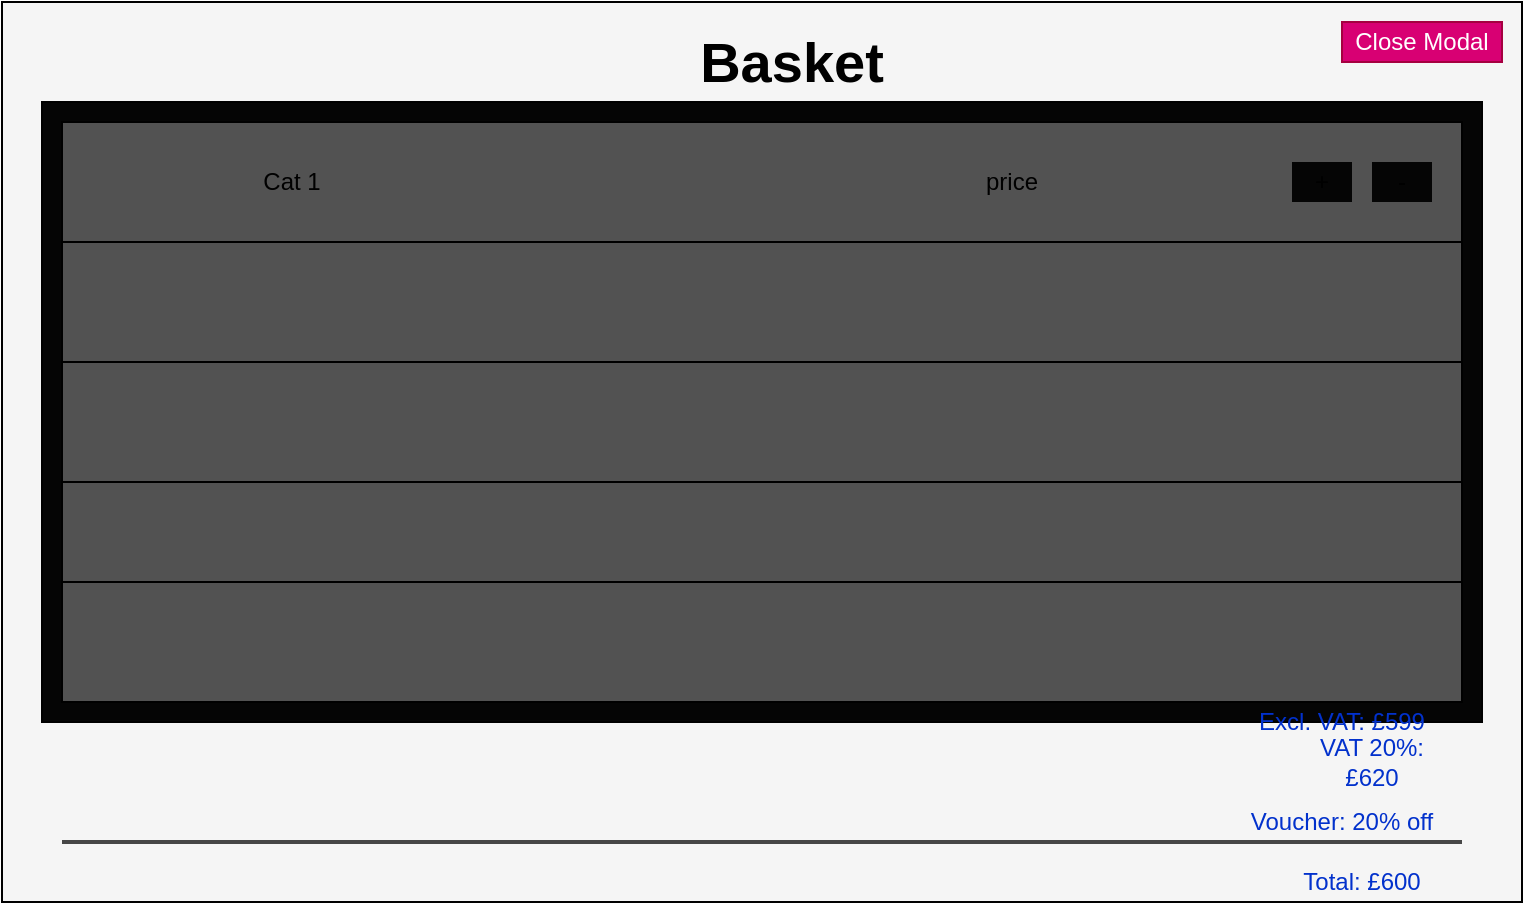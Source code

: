 <mxfile>
    <diagram id="GKCyOst0QP-zZrubatDB" name="Page-1">
        <mxGraphModel dx="724" dy="358" grid="1" gridSize="10" guides="1" tooltips="1" connect="1" arrows="1" fold="1" page="1" pageScale="1" pageWidth="850" pageHeight="1100" math="0" shadow="0">
            <root>
                <mxCell id="0"/>
                <mxCell id="1" parent="0"/>
                <mxCell id="4" value="" style="rounded=0;whiteSpace=wrap;html=1;fillColor=#F5F5F5;" parent="1" vertex="1">
                    <mxGeometry x="40" y="160" width="760" height="450" as="geometry"/>
                </mxCell>
                <mxCell id="mqqpXS2r9qM_siofx82E-36" value="" style="rounded=0;whiteSpace=wrap;html=1;fontColor=#0231CC;fillColor=#050505;" vertex="1" parent="1">
                    <mxGeometry x="60" y="210" width="720" height="310" as="geometry"/>
                </mxCell>
                <mxCell id="5" value="Close Modal" style="text;html=1;strokeColor=#A50040;fillColor=#d80073;align=center;verticalAlign=middle;whiteSpace=wrap;rounded=0;fontColor=#ffffff;" vertex="1" parent="1">
                    <mxGeometry x="710" y="170" width="80" height="20" as="geometry"/>
                </mxCell>
                <mxCell id="mqqpXS2r9qM_siofx82E-23" value="" style="rounded=0;whiteSpace=wrap;html=1;fontColor=#0231CC;fillColor=#525252;" vertex="1" parent="1">
                    <mxGeometry x="70" y="220" width="700" height="60" as="geometry"/>
                </mxCell>
                <mxCell id="mqqpXS2r9qM_siofx82E-24" value="" style="rounded=0;whiteSpace=wrap;html=1;fontColor=#0231CC;fillColor=#525252;" vertex="1" parent="1">
                    <mxGeometry x="70" y="280" width="700" height="60" as="geometry"/>
                </mxCell>
                <mxCell id="mqqpXS2r9qM_siofx82E-25" value="" style="rounded=0;whiteSpace=wrap;html=1;fontColor=#0231CC;fillColor=#525252;" vertex="1" parent="1">
                    <mxGeometry x="70" y="340" width="700" height="60" as="geometry"/>
                </mxCell>
                <mxCell id="mqqpXS2r9qM_siofx82E-26" value="" style="rounded=0;whiteSpace=wrap;html=1;fontColor=#0231CC;fillColor=#525252;" vertex="1" parent="1">
                    <mxGeometry x="70" y="400" width="700" height="60" as="geometry"/>
                </mxCell>
                <mxCell id="mqqpXS2r9qM_siofx82E-27" value="" style="rounded=0;whiteSpace=wrap;html=1;fontColor=#0231CC;fillColor=#525252;" vertex="1" parent="1">
                    <mxGeometry x="70" y="450" width="700" height="60" as="geometry"/>
                </mxCell>
                <mxCell id="mqqpXS2r9qM_siofx82E-28" value="" style="endArrow=none;html=1;fontColor=#0231CC;strokeWidth=2;strokeColor=#474747;" edge="1" parent="1">
                    <mxGeometry width="50" height="50" relative="1" as="geometry">
                        <mxPoint x="70" y="580" as="sourcePoint"/>
                        <mxPoint x="770" y="580" as="targetPoint"/>
                    </mxGeometry>
                </mxCell>
                <mxCell id="Ed7c9g8LuQWx0qS97div-15" value="Cat 1" style="text;html=1;strokeColor=none;fillColor=none;align=center;verticalAlign=middle;whiteSpace=wrap;rounded=0;" vertex="1" parent="1">
                    <mxGeometry x="130" y="230" width="110" height="40" as="geometry"/>
                </mxCell>
                <mxCell id="Ed7c9g8LuQWx0qS97div-16" value="price" style="text;html=1;strokeColor=none;fillColor=none;align=center;verticalAlign=middle;whiteSpace=wrap;rounded=0;" vertex="1" parent="1">
                    <mxGeometry x="500" y="230" width="90" height="40" as="geometry"/>
                </mxCell>
                <mxCell id="mqqpXS2r9qM_siofx82E-29" value="+" style="text;html=1;strokeColor=none;align=center;verticalAlign=middle;whiteSpace=wrap;rounded=0;fillColor=#050505;" vertex="1" parent="1">
                    <mxGeometry x="685" y="240" width="30" height="20" as="geometry"/>
                </mxCell>
                <mxCell id="mqqpXS2r9qM_siofx82E-30" value="-" style="text;html=1;strokeColor=none;align=center;verticalAlign=middle;whiteSpace=wrap;rounded=0;fillColor=#050505;" vertex="1" parent="1">
                    <mxGeometry x="725" y="240" width="30" height="20" as="geometry"/>
                </mxCell>
                <mxCell id="mqqpXS2r9qM_siofx82E-31" value="Excl. VAT: £599" style="text;html=1;strokeColor=none;fillColor=none;align=center;verticalAlign=middle;whiteSpace=wrap;rounded=0;fontColor=#0231CC;" vertex="1" parent="1">
                    <mxGeometry x="650" y="510" width="120" height="20" as="geometry"/>
                </mxCell>
                <mxCell id="mqqpXS2r9qM_siofx82E-32" value="VAT 20%: £620" style="text;html=1;strokeColor=none;fillColor=none;align=center;verticalAlign=middle;whiteSpace=wrap;rounded=0;fontColor=#0231CC;" vertex="1" parent="1">
                    <mxGeometry x="690" y="530" width="70" height="20" as="geometry"/>
                </mxCell>
                <mxCell id="mqqpXS2r9qM_siofx82E-33" value="Voucher: 20% off" style="text;html=1;strokeColor=none;fillColor=none;align=center;verticalAlign=middle;whiteSpace=wrap;rounded=0;fontColor=#0231CC;" vertex="1" parent="1">
                    <mxGeometry x="650" y="560" width="120" height="20" as="geometry"/>
                </mxCell>
                <mxCell id="mqqpXS2r9qM_siofx82E-34" value="Total: £600" style="text;html=1;strokeColor=none;fillColor=none;align=center;verticalAlign=middle;whiteSpace=wrap;rounded=0;fontColor=#0231CC;" vertex="1" parent="1">
                    <mxGeometry x="660" y="590" width="120" height="20" as="geometry"/>
                </mxCell>
                <mxCell id="mqqpXS2r9qM_siofx82E-35" value="&lt;font style=&quot;font-size: 28px&quot; color=&quot;#000000&quot;&gt;&lt;b&gt;Basket&lt;/b&gt;&lt;/font&gt;" style="text;html=1;strokeColor=none;fillColor=none;align=center;verticalAlign=middle;whiteSpace=wrap;rounded=0;fontColor=#0231CC;" vertex="1" parent="1">
                    <mxGeometry x="250" y="170" width="370" height="40" as="geometry"/>
                </mxCell>
            </root>
        </mxGraphModel>
    </diagram>
    <diagram id="CrKK7KaUkyP4q-J8c01Q" name="Page-1">
        <mxGraphModel dx="894" dy="498" grid="1" gridSize="10" guides="1" tooltips="1" connect="1" arrows="1" fold="1" page="1" pageScale="1" pageWidth="827" pageHeight="1169" math="0" shadow="0">
            <root>
                <mxCell id="0"/>
                <mxCell id="1" parent="0"/>
            </root>
        </mxGraphModel>
    </diagram>
</mxfile>